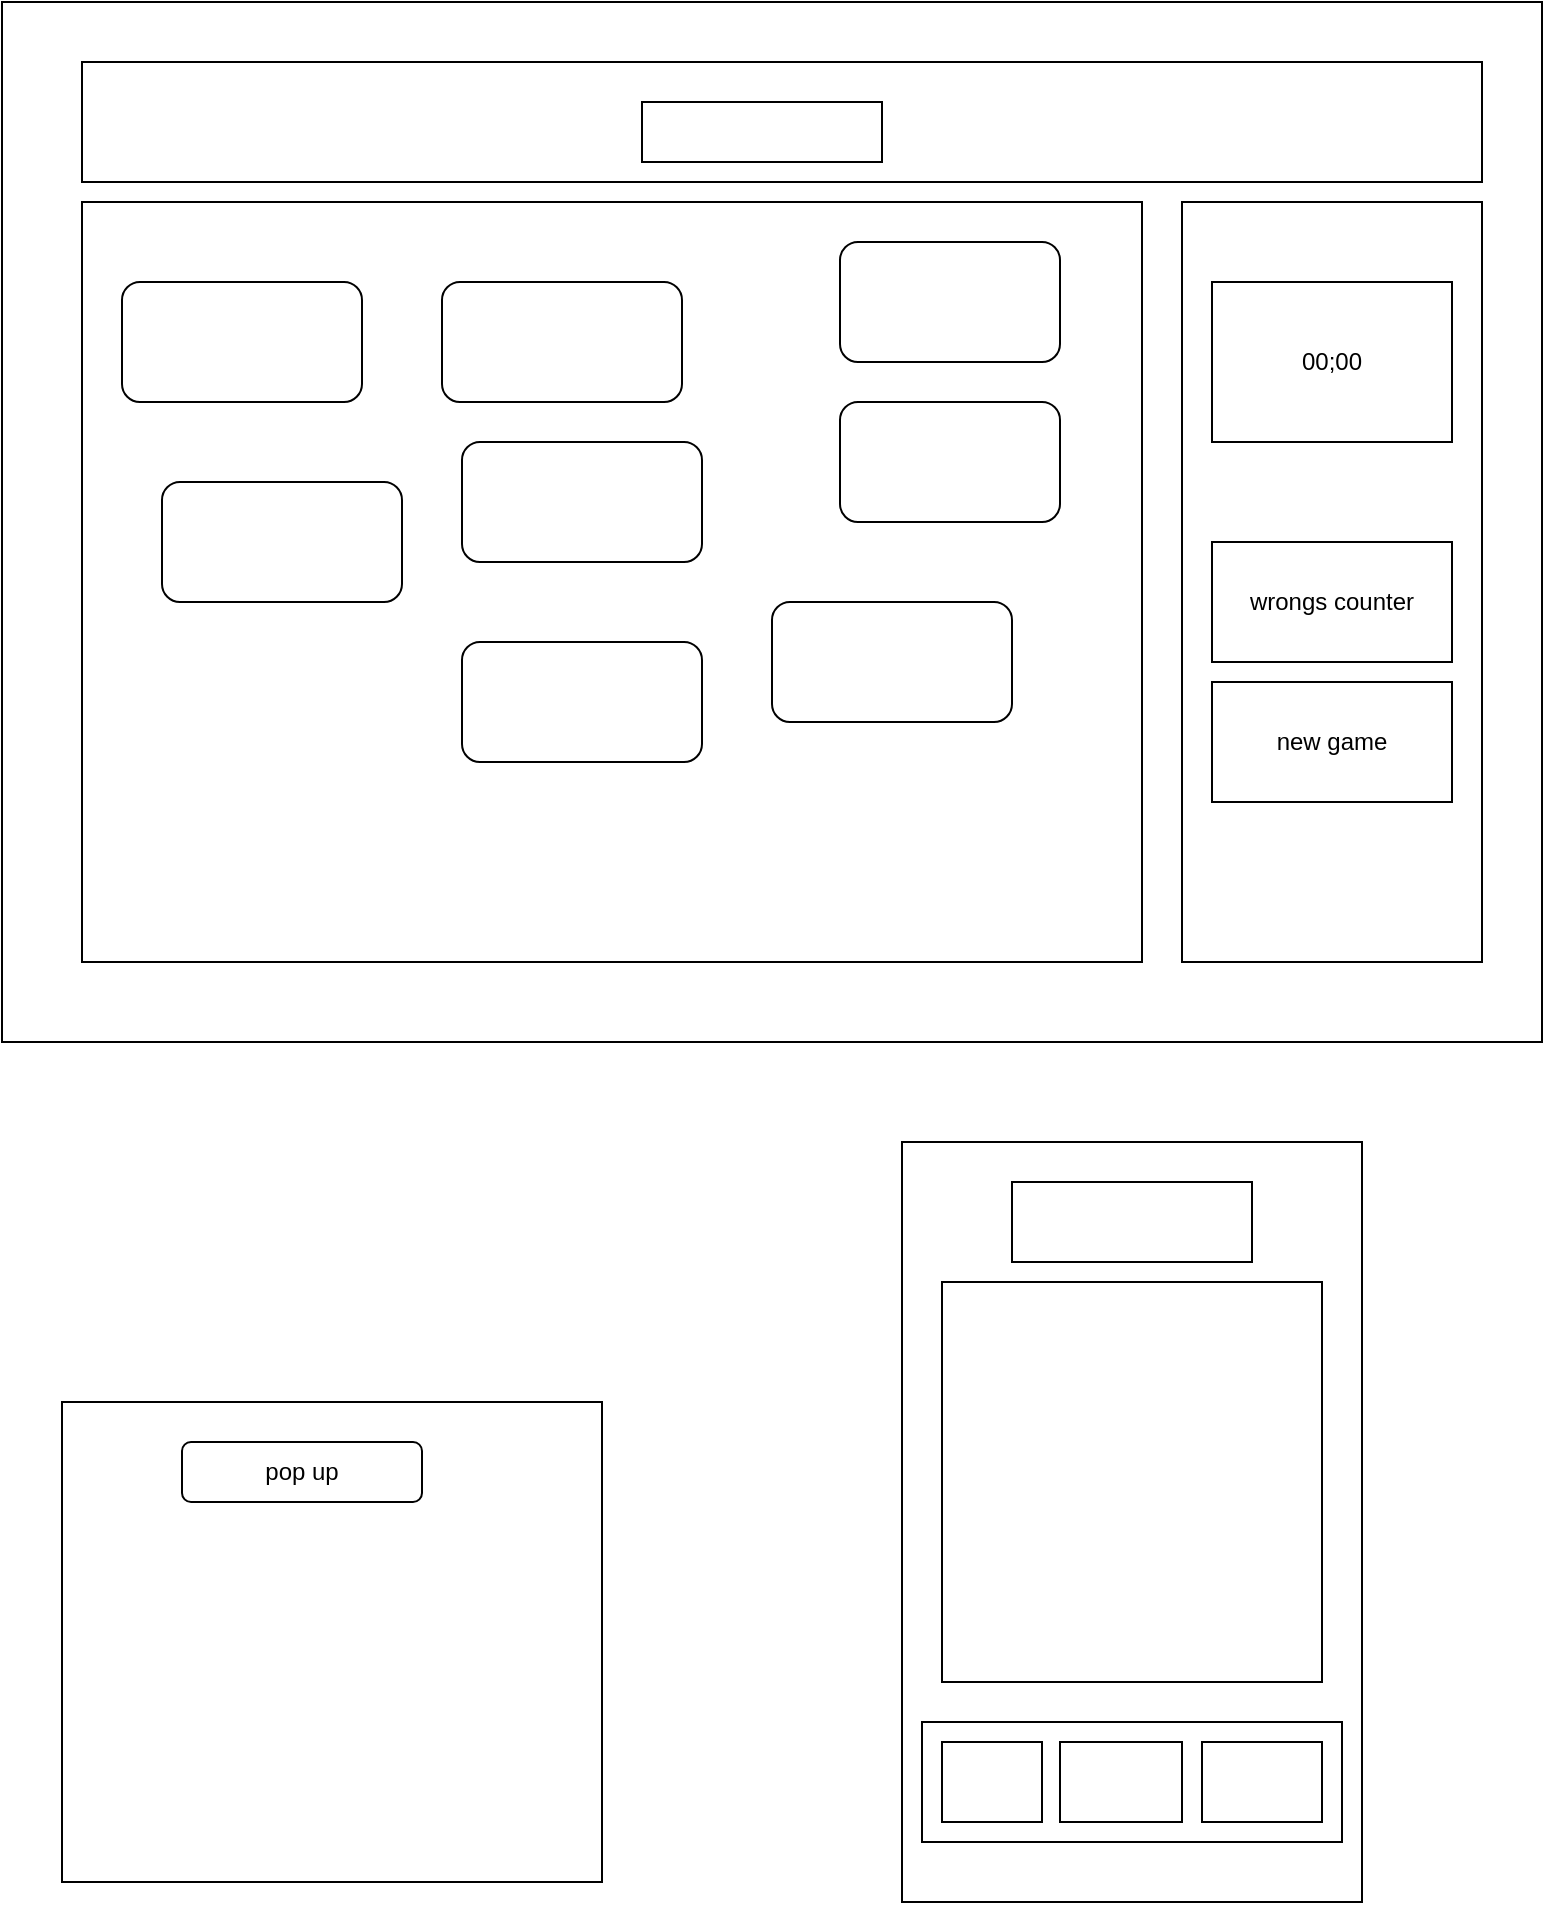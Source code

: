 <mxfile version="17.5.0" type="device"><diagram id="WDXAFMQF9QLd9p3wqkJY" name="Page-1"><mxGraphModel dx="1209" dy="618" grid="1" gridSize="10" guides="1" tooltips="1" connect="1" arrows="1" fold="1" page="1" pageScale="1" pageWidth="827" pageHeight="1169" math="0" shadow="0"><root><mxCell id="0"/><mxCell id="1" parent="0"/><mxCell id="sB2q80zTl182QasPIIG7-1" value="" style="rounded=0;whiteSpace=wrap;html=1;" vertex="1" parent="1"><mxGeometry x="10" y="70" width="770" height="520" as="geometry"/></mxCell><mxCell id="sB2q80zTl182QasPIIG7-2" value="" style="rounded=0;whiteSpace=wrap;html=1;" vertex="1" parent="1"><mxGeometry x="50" y="170" width="530" height="380" as="geometry"/></mxCell><mxCell id="sB2q80zTl182QasPIIG7-3" value="" style="rounded=0;whiteSpace=wrap;html=1;" vertex="1" parent="1"><mxGeometry x="600" y="170" width="150" height="380" as="geometry"/></mxCell><mxCell id="sB2q80zTl182QasPIIG7-4" value="00;00" style="rounded=0;whiteSpace=wrap;html=1;" vertex="1" parent="1"><mxGeometry x="615" y="210" width="120" height="80" as="geometry"/></mxCell><mxCell id="sB2q80zTl182QasPIIG7-5" value="new game" style="rounded=0;whiteSpace=wrap;html=1;" vertex="1" parent="1"><mxGeometry x="615" y="410" width="120" height="60" as="geometry"/></mxCell><mxCell id="sB2q80zTl182QasPIIG7-6" value="wrongs counter" style="rounded=0;whiteSpace=wrap;html=1;" vertex="1" parent="1"><mxGeometry x="615" y="340" width="120" height="60" as="geometry"/></mxCell><mxCell id="sB2q80zTl182QasPIIG7-7" value="" style="rounded=0;whiteSpace=wrap;html=1;" vertex="1" parent="1"><mxGeometry x="50" y="100" width="700" height="60" as="geometry"/></mxCell><mxCell id="sB2q80zTl182QasPIIG7-8" value="" style="rounded=0;whiteSpace=wrap;html=1;" vertex="1" parent="1"><mxGeometry x="40" y="770" width="270" height="240" as="geometry"/></mxCell><mxCell id="sB2q80zTl182QasPIIG7-9" value="pop up" style="rounded=1;whiteSpace=wrap;html=1;" vertex="1" parent="1"><mxGeometry x="100" y="790" width="120" height="30" as="geometry"/></mxCell><mxCell id="sB2q80zTl182QasPIIG7-10" value="" style="rounded=0;whiteSpace=wrap;html=1;" vertex="1" parent="1"><mxGeometry x="460" y="640" width="230" height="380" as="geometry"/></mxCell><mxCell id="sB2q80zTl182QasPIIG7-11" value="" style="rounded=0;whiteSpace=wrap;html=1;" vertex="1" parent="1"><mxGeometry x="470" y="930" width="210" height="60" as="geometry"/></mxCell><mxCell id="sB2q80zTl182QasPIIG7-12" value="" style="rounded=0;whiteSpace=wrap;html=1;" vertex="1" parent="1"><mxGeometry x="480" y="710" width="190" height="200" as="geometry"/></mxCell><mxCell id="sB2q80zTl182QasPIIG7-13" value="" style="rounded=0;whiteSpace=wrap;html=1;" vertex="1" parent="1"><mxGeometry x="480" y="940" width="50" height="40" as="geometry"/></mxCell><mxCell id="sB2q80zTl182QasPIIG7-14" value="" style="rounded=0;whiteSpace=wrap;html=1;" vertex="1" parent="1"><mxGeometry x="539" y="940" width="61" height="40" as="geometry"/></mxCell><mxCell id="sB2q80zTl182QasPIIG7-15" value="" style="rounded=0;whiteSpace=wrap;html=1;" vertex="1" parent="1"><mxGeometry x="610" y="940" width="60" height="40" as="geometry"/></mxCell><mxCell id="sB2q80zTl182QasPIIG7-18" value="" style="rounded=1;whiteSpace=wrap;html=1;" vertex="1" parent="1"><mxGeometry x="240" y="390" width="120" height="60" as="geometry"/></mxCell><mxCell id="sB2q80zTl182QasPIIG7-19" value="" style="rounded=1;whiteSpace=wrap;html=1;" vertex="1" parent="1"><mxGeometry x="395" y="370" width="120" height="60" as="geometry"/></mxCell><mxCell id="sB2q80zTl182QasPIIG7-20" value="" style="rounded=1;whiteSpace=wrap;html=1;" vertex="1" parent="1"><mxGeometry x="240" y="290" width="120" height="60" as="geometry"/></mxCell><mxCell id="sB2q80zTl182QasPIIG7-21" value="" style="rounded=1;whiteSpace=wrap;html=1;" vertex="1" parent="1"><mxGeometry x="70" y="210" width="120" height="60" as="geometry"/></mxCell><mxCell id="sB2q80zTl182QasPIIG7-22" value="" style="rounded=1;whiteSpace=wrap;html=1;" vertex="1" parent="1"><mxGeometry x="429" y="190" width="110" height="60" as="geometry"/></mxCell><mxCell id="sB2q80zTl182QasPIIG7-23" value="" style="rounded=1;whiteSpace=wrap;html=1;" vertex="1" parent="1"><mxGeometry x="429" y="270" width="110" height="60" as="geometry"/></mxCell><mxCell id="sB2q80zTl182QasPIIG7-25" value="" style="rounded=1;whiteSpace=wrap;html=1;" vertex="1" parent="1"><mxGeometry x="90" y="310" width="120" height="60" as="geometry"/></mxCell><mxCell id="sB2q80zTl182QasPIIG7-26" value="" style="rounded=1;whiteSpace=wrap;html=1;" vertex="1" parent="1"><mxGeometry x="230" y="210" width="120" height="60" as="geometry"/></mxCell><mxCell id="sB2q80zTl182QasPIIG7-27" value="" style="rounded=0;whiteSpace=wrap;html=1;" vertex="1" parent="1"><mxGeometry x="515" y="660" width="120" height="40" as="geometry"/></mxCell><mxCell id="sB2q80zTl182QasPIIG7-28" value="" style="rounded=0;whiteSpace=wrap;html=1;" vertex="1" parent="1"><mxGeometry x="330" y="120" width="120" height="30" as="geometry"/></mxCell></root></mxGraphModel></diagram></mxfile>